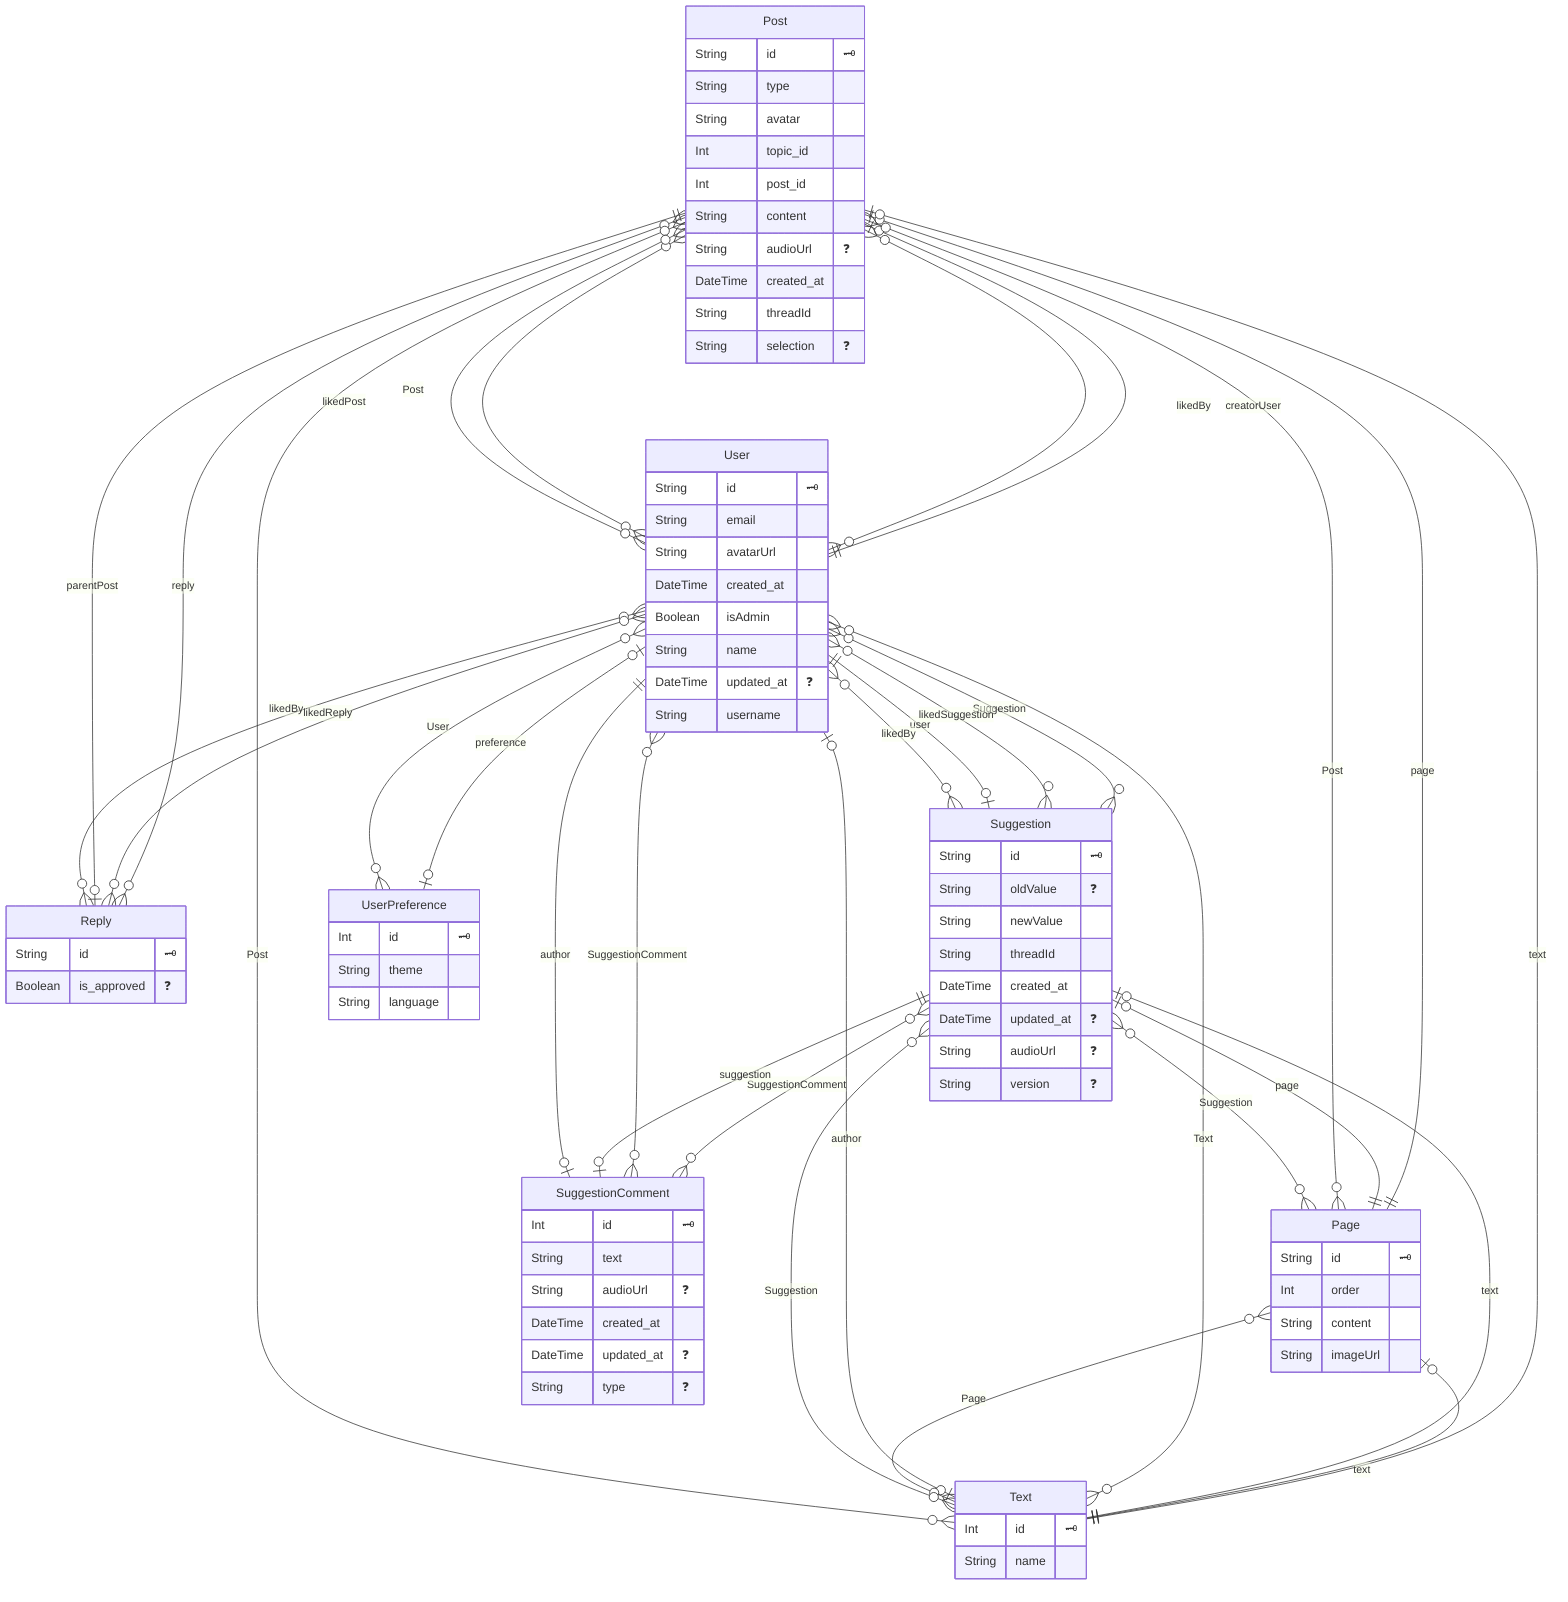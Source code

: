 erDiagram

  "Post" {
    String id "🗝️"
    String type 
    String avatar 
    Int topic_id 
    Int post_id 
    String content 
    String audioUrl "❓"
    DateTime created_at 
    String threadId 
    String selection "❓"
    }
  

  "Reply" {
    String id "🗝️"
    Boolean is_approved "❓"
    }
  

  "Text" {
    Int id "🗝️"
    String name 
    }
  

  "Page" {
    String id "🗝️"
    Int order 
    String content 
    String imageUrl 
    }
  

  "Suggestion" {
    String id "🗝️"
    String oldValue "❓"
    String newValue 
    String threadId 
    DateTime created_at 
    DateTime updated_at "❓"
    String audioUrl "❓"
    String version "❓"
    }
  

  "SuggestionComment" {
    Int id "🗝️"
    String text 
    String audioUrl "❓"
    DateTime created_at 
    DateTime updated_at "❓"
    String type "❓"
    }
  

  "User" {
    String id "🗝️"
    String email 
    String avatarUrl 
    DateTime created_at 
    Boolean isAdmin 
    String name 
    DateTime updated_at "❓"
    String username 
    }
  

  "UserPreference" {
    Int id "🗝️"
    String theme 
    String language 
    }
  
    "Post" o|--|| "User" : "creatorUser"
    "Post" o|--|| "Page" : "page"
    "Post" o|--|| "Text" : "text"
    "Post" o{--}o "Reply" : "reply"
    "Post" o{--}o "User" : "likedBy"
    "Reply" o|--|| "Post" : "parentPost"
    "Reply" o{--}o "User" : "likedBy"
    "Text" o|--|o "User" : "author"
    "Text" o{--}o "Page" : "Page"
    "Text" o{--}o "Suggestion" : "Suggestion"
    "Text" o{--}o "Post" : "Post"
    "Page" o|--|| "Text" : "text"
    "Page" o{--}o "Post" : "Post"
    "Page" o{--}o "Suggestion" : "Suggestion"
    "Suggestion" o|--|| "Page" : "page"
    "Suggestion" o|--|| "Text" : "text"
    "Suggestion" o|--|| "User" : "user"
    "Suggestion" o{--}o "SuggestionComment" : "SuggestionComment"
    "Suggestion" o{--}o "User" : "likedBy"
    "SuggestionComment" o|--|| "Suggestion" : "suggestion"
    "SuggestionComment" o|--|| "User" : "author"
    "User" o{--}o "Post" : "Post"
    "User" o{--}o "Suggestion" : "Suggestion"
    "User" o{--}o "SuggestionComment" : "SuggestionComment"
    "User" o{--}o "Text" : "Text"
    "User" o|--|o "UserPreference" : "preference"
    "User" o{--}o "Reply" : "likedReply"
    "User" o{--}o "Post" : "likedPost"
    "User" o{--}o "Suggestion" : "likedSuggestion"
    "UserPreference" o{--}o "User" : "User"